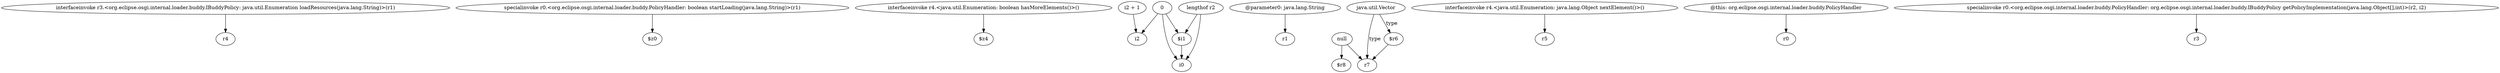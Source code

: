 digraph g {
0[label="interfaceinvoke r3.<org.eclipse.osgi.internal.loader.buddy.IBuddyPolicy: java.util.Enumeration loadResources(java.lang.String)>(r1)"]
1[label="r4"]
0->1[label=""]
2[label="specialinvoke r0.<org.eclipse.osgi.internal.loader.buddy.PolicyHandler: boolean startLoading(java.lang.String)>(r1)"]
3[label="$z0"]
2->3[label=""]
4[label="interfaceinvoke r4.<java.util.Enumeration: boolean hasMoreElements()>()"]
5[label="$z4"]
4->5[label=""]
6[label="i2 + 1"]
7[label="i2"]
6->7[label=""]
8[label="@parameter0: java.lang.String"]
9[label="r1"]
8->9[label=""]
10[label="null"]
11[label="r7"]
10->11[label=""]
12[label="0"]
13[label="i0"]
12->13[label=""]
14[label="lengthof r2"]
14->13[label=""]
15[label="$i1"]
12->15[label=""]
14->15[label=""]
16[label="$r6"]
16->11[label=""]
17[label="$r8"]
10->17[label=""]
18[label="interfaceinvoke r4.<java.util.Enumeration: java.lang.Object nextElement()>()"]
19[label="r5"]
18->19[label=""]
12->7[label=""]
20[label="java.util.Vector"]
20->11[label="type"]
21[label="@this: org.eclipse.osgi.internal.loader.buddy.PolicyHandler"]
22[label="r0"]
21->22[label=""]
15->13[label=""]
23[label="specialinvoke r0.<org.eclipse.osgi.internal.loader.buddy.PolicyHandler: org.eclipse.osgi.internal.loader.buddy.IBuddyPolicy getPolicyImplementation(java.lang.Object[],int)>(r2, i2)"]
24[label="r3"]
23->24[label=""]
20->16[label="type"]
}